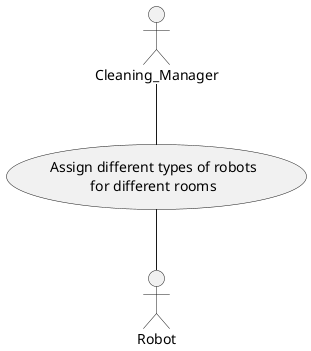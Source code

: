 @startuml UseCase1

actor Cleaning_Manager as C
actor Robot as R

usecase HaveRobots as "Assign different types of robots 
                       for different rooms"

C -- HaveRobots 

HaveRobots -- R
@enduml




' 1: As a customer, I want to have different types of robots so that
' I can clean different types of surfaces and rooms.
